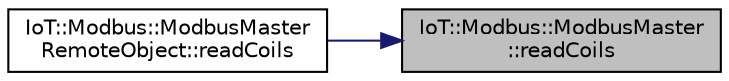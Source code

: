 digraph "IoT::Modbus::ModbusMaster::readCoils"
{
 // LATEX_PDF_SIZE
  edge [fontname="Helvetica",fontsize="10",labelfontname="Helvetica",labelfontsize="10"];
  node [fontname="Helvetica",fontsize="10",shape=record];
  rankdir="RL";
  Node1 [label="IoT::Modbus::ModbusMaster\l::readCoils",height=0.2,width=0.4,color="black", fillcolor="grey75", style="filled", fontcolor="black",tooltip=" "];
  Node1 -> Node2 [dir="back",color="midnightblue",fontsize="10",style="solid",fontname="Helvetica"];
  Node2 [label="IoT::Modbus::ModbusMaster\lRemoteObject::readCoils",height=0.2,width=0.4,color="black", fillcolor="white", style="filled",URL="$classIoT_1_1Modbus_1_1ModbusMasterRemoteObject.html#a1f212f23aaf4c481c0ec0697d4bfb245",tooltip=" "];
}
